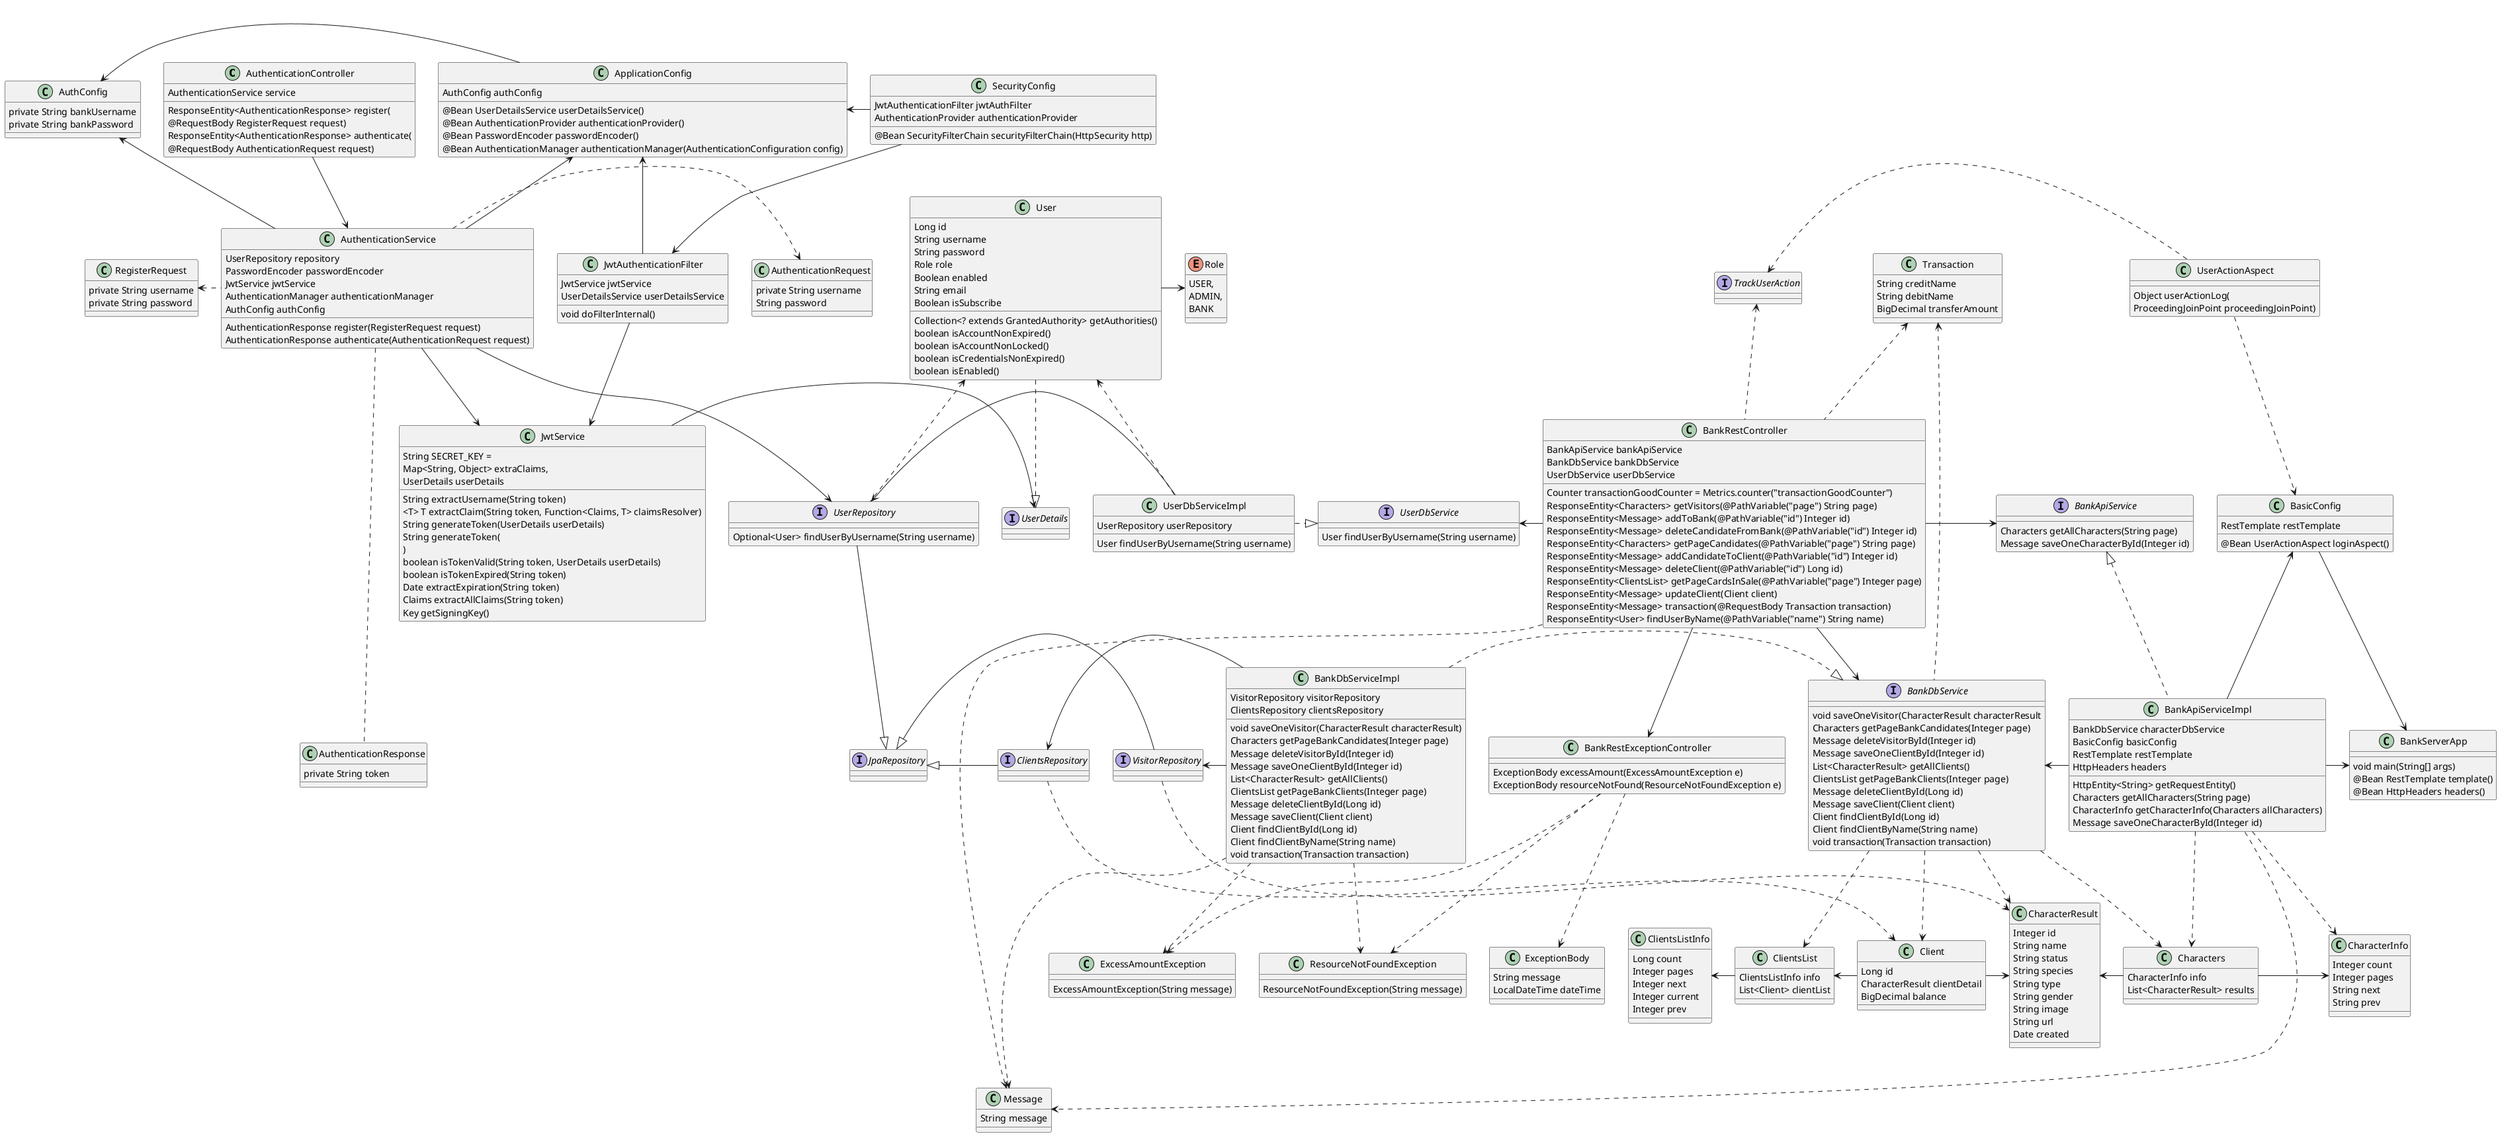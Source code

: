 @startuml
class AuthenticationController{
AuthenticationService service
ResponseEntity<AuthenticationResponse> register(
@RequestBody RegisterRequest request)
ResponseEntity<AuthenticationResponse> authenticate(
@RequestBody AuthenticationRequest request)
}


AuthenticationController --> AuthenticationService


class AuthenticationRequest{
private String username
String password
}

class AuthenticationResponse{
private String token
}

enum Role {
    USER,
    ADMIN,
    BANK
}

interface UserDetails {
}

User .-|> UserDetails

class User {
Long id
String username
String password
Role role
Boolean enabled
String email
Boolean isSubscribe
Collection<? extends GrantedAuthority> getAuthorities()
boolean isAccountNonExpired()
boolean isAccountNonLocked()
boolean isCredentialsNonExpired()
boolean isEnabled()
}

User -> Role
User <.. UserDbServiceImpl

class RegisterRequest{
private String username
private String password
}

class SecurityConfig {
JwtAuthenticationFilter jwtAuthFilter
AuthenticationProvider authenticationProvider
@Bean SecurityFilterChain securityFilterChain(HttpSecurity http)
}

SecurityConfig --> JwtAuthenticationFilter
ApplicationConfig <- SecurityConfig

class JwtService {
String SECRET_KEY =
String extractUsername(String token)
<T> T extractClaim(String token, Function<Claims, T> claimsResolver)
String generateToken(UserDetails userDetails)
 String generateToken(
            Map<String, Object> extraClaims,
            UserDetails userDetails
    )
boolean isTokenValid(String token, UserDetails userDetails)
boolean isTokenExpired(String token)
Date extractExpiration(String token)
Claims extractAllClaims(String token)
Key getSigningKey()
}

JwtService -> UserDetails


class JwtAuthenticationFilter{
JwtService jwtService
UserDetailsService userDetailsService
void doFilterInternal()
}

JwtAuthenticationFilter --> JwtService
ApplicationConfig <- JwtAuthenticationFilter



class AuthenticationService {
UserRepository repository
PasswordEncoder passwordEncoder
JwtService jwtService
AuthenticationManager authenticationManager
AuthConfig authConfig
AuthenticationResponse register(RegisterRequest request)
AuthenticationResponse authenticate(AuthenticationRequest request)
}

ApplicationConfig <-- AuthenticationService
AuthenticationService --> UserRepository
AuthenticationService -> JwtService
AuthConfig <-- AuthenticationService
AuthenticationService .> AuthenticationRequest
RegisterRequest <. AuthenticationService
AuthenticationService ... AuthenticationResponse

interface UserDbService {
User findUserByUsername(String username)
}


UserDbServiceImpl .|> UserDbService

class UserDbServiceImpl{
UserRepository userRepository
User findUserByUsername(String username)
}

UserRepository <- UserDbServiceImpl




class AuthConfig {
private String bankUsername
private String bankPassword
}



interface ClientsRepository{
}
ClientsRepository .> Client

interface UserRepository{
Optional<User> findUserByUsername(String username)
}

User <.. UserRepository

interface VisitorRepository {
}

VisitorRepository .> CharacterResult

interface JpaRepository {
}


UserRepository --|> JpaRepository
JpaRepository <|- ClientsRepository
JpaRepository <|- VisitorRepository




class ApplicationConfig {
AuthConfig authConfig
@Bean UserDetailsService userDetailsService()
@Bean AuthenticationProvider authenticationProvider()
@Bean PasswordEncoder passwordEncoder()
@Bean AuthenticationManager authenticationManager(AuthenticationConfiguration config)
}

AuthConfig <- ApplicationConfig


class BankRestController {
BankApiService bankApiService
BankDbService bankDbService
UserDbService userDbService
Counter transactionGoodCounter = Metrics.counter("transactionGoodCounter")
ResponseEntity<Characters> getVisitors(@PathVariable("page") String page)
ResponseEntity<Message> addToBank(@PathVariable("id") Integer id)
ResponseEntity<Message> deleteCandidateFromBank(@PathVariable("id") Integer id)
ResponseEntity<Characters> getPageCandidates(@PathVariable("page") String page)
ResponseEntity<Message> addCandidateToClient(@PathVariable("id") Integer id)
ResponseEntity<Message> deleteClient(@PathVariable("id") Long id)
ResponseEntity<ClientsList> getPageCardsInSale(@PathVariable("page") Integer page)
ResponseEntity<Message> updateClient(Client client)
ResponseEntity<Message> transaction(@RequestBody Transaction transaction)
ResponseEntity<User> findUserByName(@PathVariable("name") String name)
}

BankRestController -> BankApiService
BankRestController --> BankDbService
UserDbService <- BankRestController
BankRestController --> BankRestExceptionController


interface BankDbService {
void saveOneVisitor(CharacterResult characterResult
Characters getPageBankCandidates(Integer page)
Message deleteVisitorById(Integer id)
Message saveOneClientById(Integer id)
List<CharacterResult> getAllClients()
ClientsList getPageBankClients(Integer page)
Message deleteClientById(Long id)
Message saveClient(Client client)
Client findClientById(Long id)
Client findClientByName(String name)
void transaction(Transaction transaction)
}

BankDbServiceImpl .|> BankDbService
BankDbServiceImpl .> ExcessAmountException
BankDbServiceImpl .> ResourceNotFoundException
BankDbService ..> ClientsList
BankDbService ..> Client
BankDbService ..> Characters
BankDbService ..> CharacterResult

class BankDbServiceImpl{
VisitorRepository visitorRepository
ClientsRepository clientsRepository
void saveOneVisitor(CharacterResult characterResult)
Characters getPageBankCandidates(Integer page)
Message deleteVisitorById(Integer id)
Message saveOneClientById(Integer id)
List<CharacterResult> getAllClients()
ClientsList getPageBankClients(Integer page)
Message deleteClientById(Long id)
Message saveClient(Client client)
Client findClientById(Long id)
Client findClientByName(String name)
void transaction(Transaction transaction)
}

VisitorRepository <- BankDbServiceImpl
ClientsRepository <- BankDbServiceImpl







interface BankApiService {
Characters getAllCharacters(String page)
Message saveOneCharacterById(Integer id)
}

BankApiService <|.. BankApiServiceImpl


class BankApiServiceImpl{
BankDbService characterDbService
BasicConfig basicConfig
RestTemplate restTemplate
HttpHeaders headers
HttpEntity<String> getRequestEntity()
Characters getAllCharacters(String page)
CharacterInfo getCharacterInfo(Characters allCharacters)
Message saveOneCharacterById(Integer id)
}

BankDbService <- BankApiServiceImpl

BasicConfig <- BankApiServiceImpl

BankApiServiceImpl -> BankServerApp
BankApiServiceImpl ..> Characters
BankApiServiceImpl ..> CharacterInfo

class BasicConfig {
RestTemplate restTemplate
@Bean UserActionAspect loginAspect()
}

BasicConfig --> BankServerApp

class BankServerApp {
void main(String[] args)
@Bean RestTemplate template()
@Bean HttpHeaders headers()
}

class BankRestExceptionController {
ExceptionBody excessAmount(ExcessAmountException e)
ExceptionBody resourceNotFound(ResourceNotFoundException e)
}

BankRestExceptionController ..> ExceptionBody
BankRestExceptionController ..> ExcessAmountException
BankRestExceptionController ..> ResourceNotFoundException

class Client {
Long id
CharacterResult clientDetail
BigDecimal balance
}


Client -> CharacterResult


class ClientsList {
ClientsListInfo info
List<Client> clientList
}

ClientsListInfo <- ClientsList
ClientsList <- Client

class ClientsListInfo {
Long count
Integer pages
Integer next
Integer current
Integer prev
}



class Message {
String message
}

BankDbServiceImpl...> Message
BankApiServiceImpl ...> Message
BankRestController ...> Message

class Transaction {
String creditName
String debitName
BigDecimal transferAmount
}

Transaction <.. BankRestController
Transaction <.. BankDbService


class CharacterInfo {
Integer count
Integer pages
String next
String prev
}

class CharacterResult{
Integer id
String name
String status
String species
String type
String gender
String image
String url
Date created
}

class Characters {
CharacterInfo info
List<CharacterResult> results
}

Characters -> CharacterInfo

CharacterResult <- Characters








class UserActionAspect{
Object userActionLog(
ProceedingJoinPoint proceedingJoinPoint)
}

UserActionAspect ..> BasicConfig

interface TrackUserAction{}

TrackUserAction <. UserActionAspect
TrackUserAction <.. BankRestController

class ExceptionBody {
String message
LocalDateTime dateTime
}

class ExcessAmountException{
ExcessAmountException(String message)
}


class ResourceNotFoundException{
ResourceNotFoundException(String message)
}

@enduml